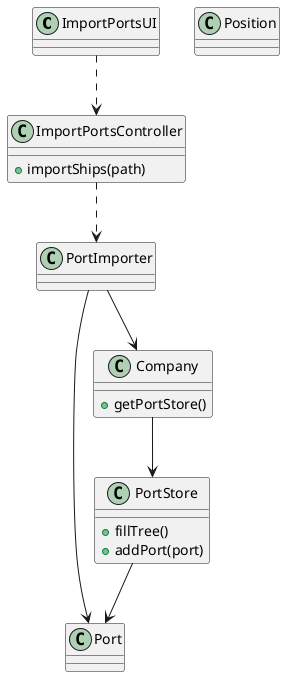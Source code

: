 @startuml
'https://plantuml.com/class-diagram

class ImportPortsUI{
}

class ImportPortsController{
+importShips(path)

}

class PortImporter{
}

class Company{
+getPortStore()
}

class PortStore{
+fillTree()
+addPort(port)
}

class Port{
}

class Position{
}



ImportPortsUI ..> ImportPortsController
ImportPortsController ..> PortImporter
PortImporter --> Company
Company --> PortStore
PortStore --> Port
PortImporter -> Port
@enduml
